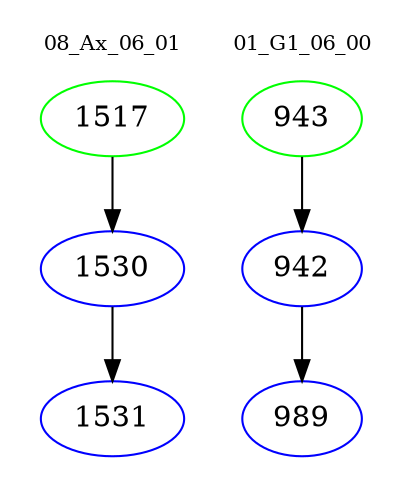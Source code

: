 digraph{
subgraph cluster_0 {
color = white
label = "08_Ax_06_01";
fontsize=10;
T0_1517 [label="1517", color="green"]
T0_1517 -> T0_1530 [color="black"]
T0_1530 [label="1530", color="blue"]
T0_1530 -> T0_1531 [color="black"]
T0_1531 [label="1531", color="blue"]
}
subgraph cluster_1 {
color = white
label = "01_G1_06_00";
fontsize=10;
T1_943 [label="943", color="green"]
T1_943 -> T1_942 [color="black"]
T1_942 [label="942", color="blue"]
T1_942 -> T1_989 [color="black"]
T1_989 [label="989", color="blue"]
}
}
